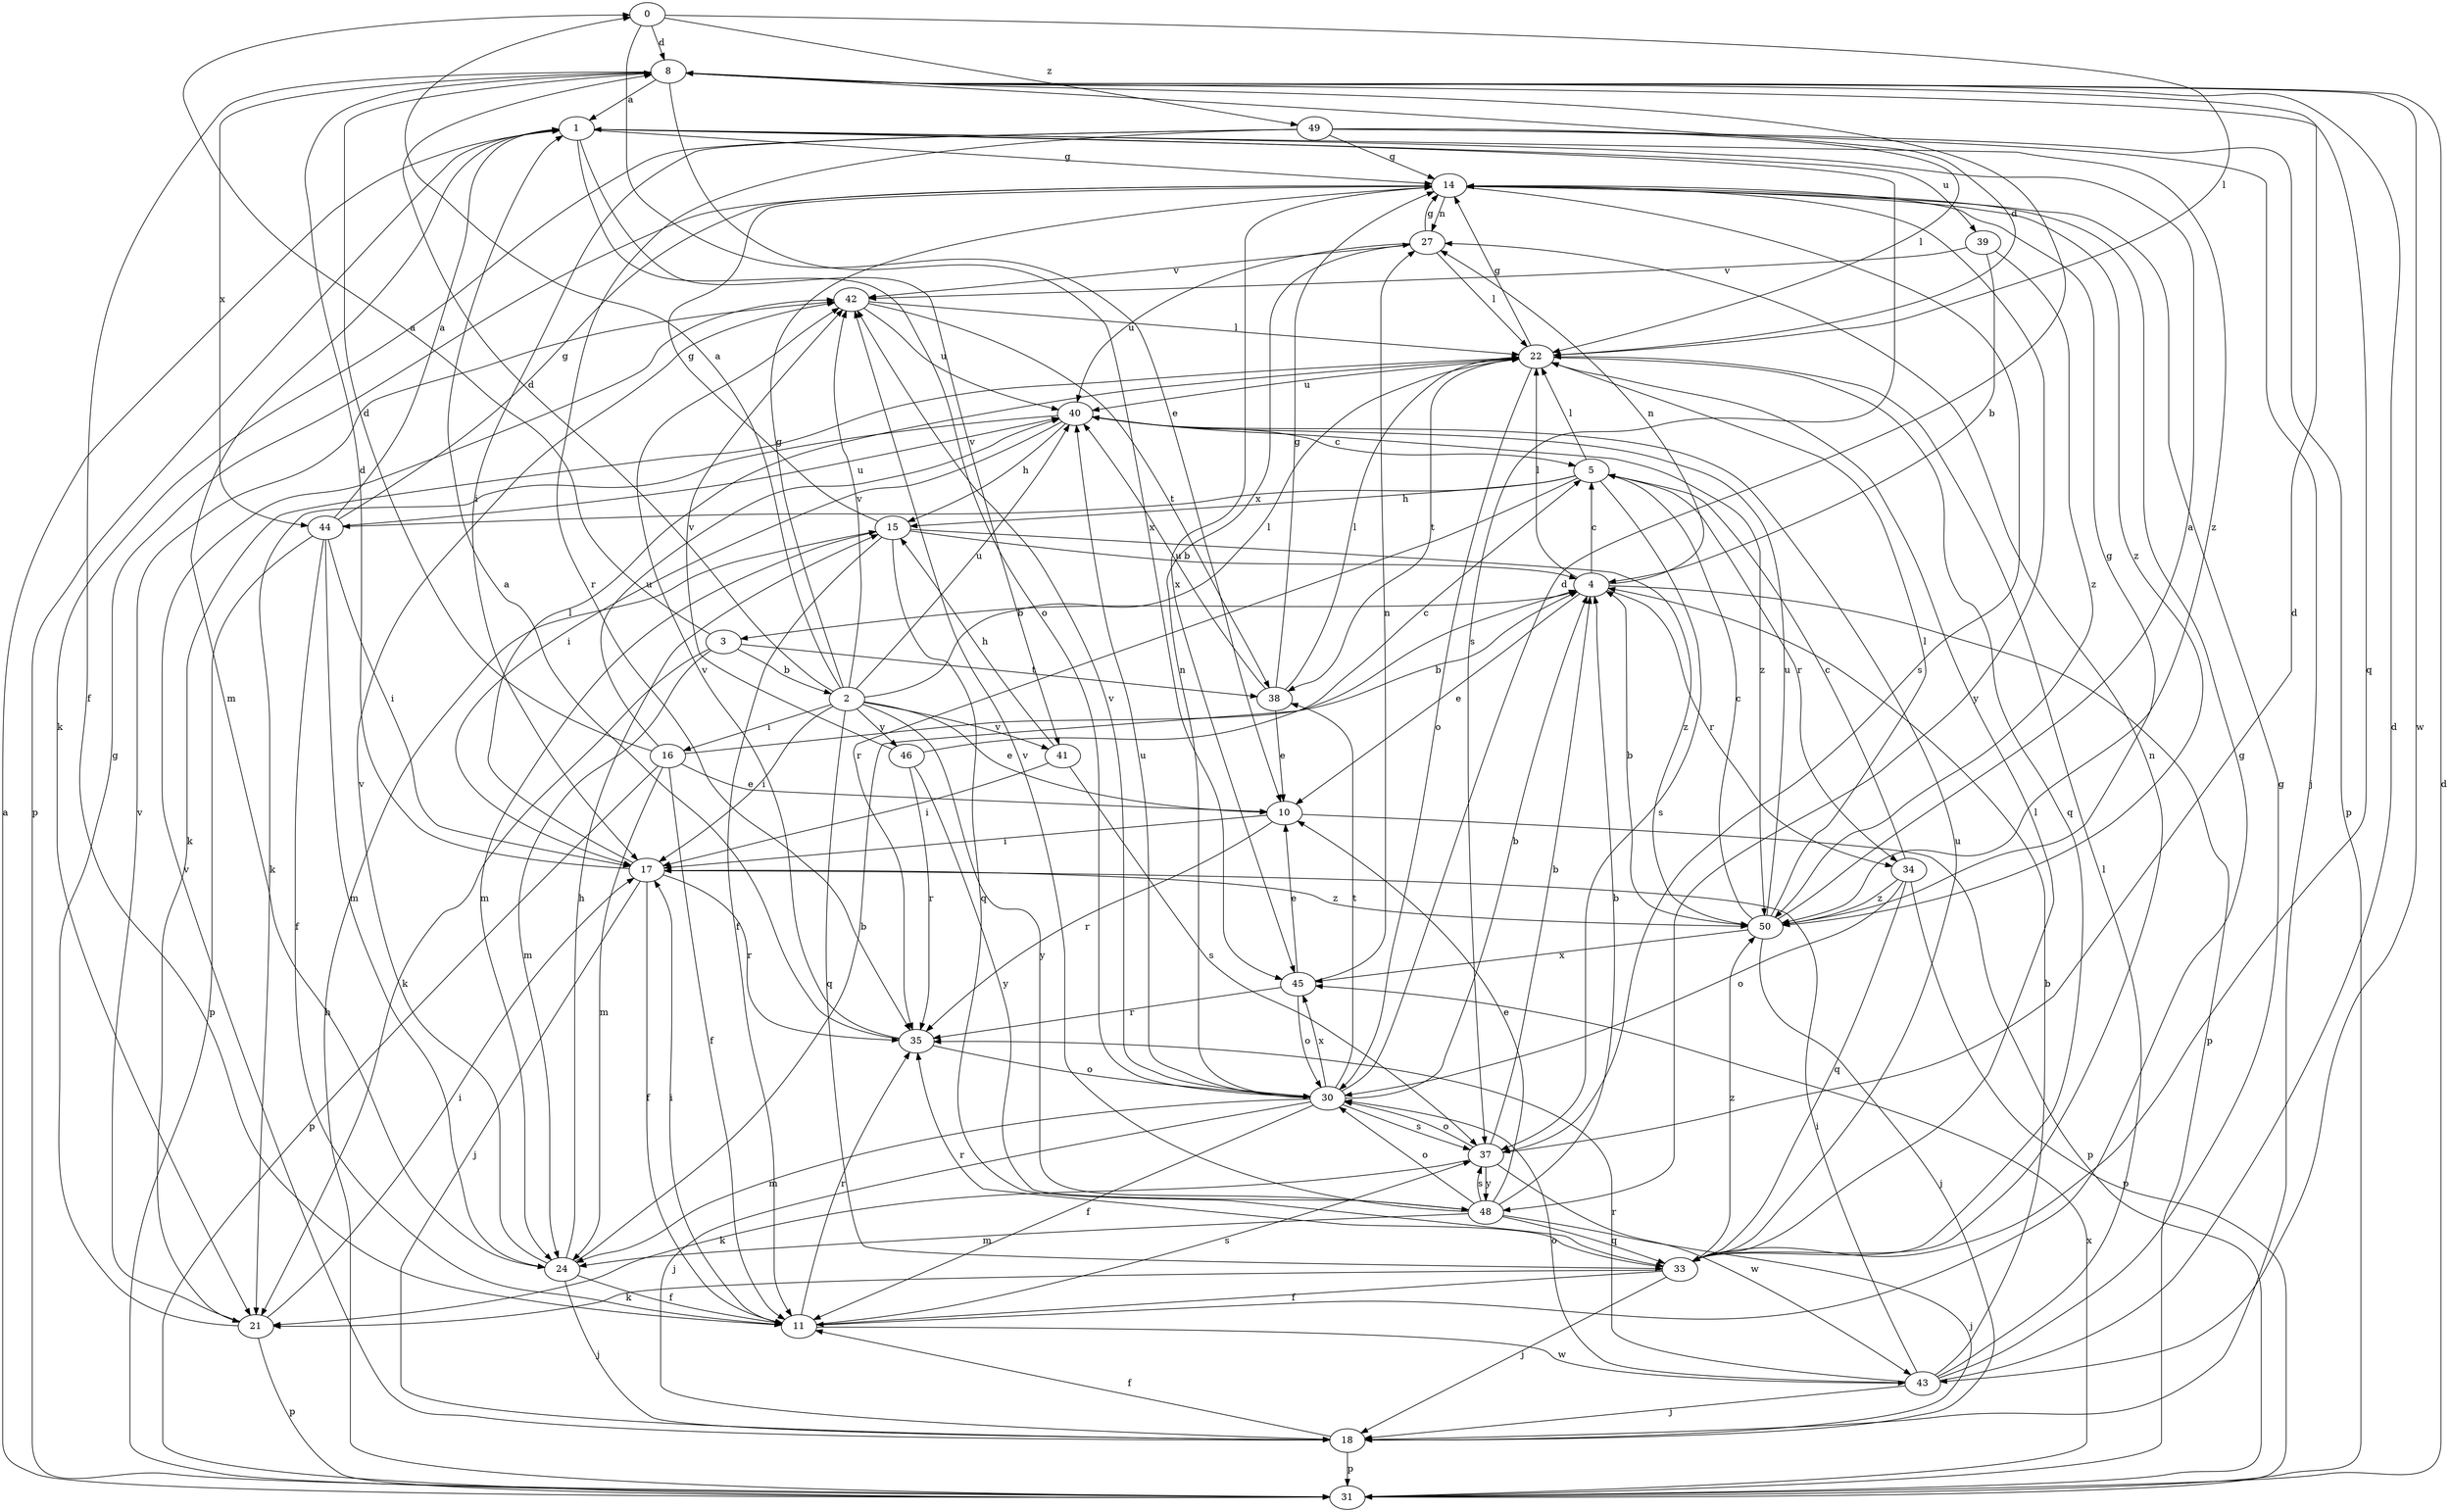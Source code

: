 strict digraph  {
0;
1;
2;
3;
4;
5;
8;
10;
11;
14;
15;
16;
17;
18;
21;
22;
24;
27;
30;
31;
33;
34;
35;
37;
38;
39;
40;
41;
42;
43;
44;
45;
46;
48;
49;
50;
0 -> 8  [label=d];
0 -> 10  [label=e];
0 -> 22  [label=l];
0 -> 49  [label=z];
1 -> 14  [label=g];
1 -> 24  [label=m];
1 -> 30  [label=o];
1 -> 31  [label=p];
1 -> 37  [label=s];
1 -> 39  [label=u];
1 -> 41  [label=v];
1 -> 50  [label=z];
2 -> 0  [label=a];
2 -> 8  [label=d];
2 -> 10  [label=e];
2 -> 14  [label=g];
2 -> 16  [label=i];
2 -> 17  [label=i];
2 -> 22  [label=l];
2 -> 33  [label=q];
2 -> 40  [label=u];
2 -> 41  [label=v];
2 -> 42  [label=v];
2 -> 46  [label=y];
2 -> 48  [label=y];
3 -> 0  [label=a];
3 -> 2  [label=b];
3 -> 21  [label=k];
3 -> 24  [label=m];
3 -> 38  [label=t];
4 -> 3  [label=b];
4 -> 5  [label=c];
4 -> 10  [label=e];
4 -> 22  [label=l];
4 -> 27  [label=n];
4 -> 31  [label=p];
4 -> 34  [label=r];
5 -> 15  [label=h];
5 -> 22  [label=l];
5 -> 34  [label=r];
5 -> 35  [label=r];
5 -> 37  [label=s];
5 -> 44  [label=x];
8 -> 1  [label=a];
8 -> 11  [label=f];
8 -> 33  [label=q];
8 -> 43  [label=w];
8 -> 44  [label=x];
8 -> 45  [label=x];
10 -> 17  [label=i];
10 -> 31  [label=p];
10 -> 35  [label=r];
11 -> 14  [label=g];
11 -> 17  [label=i];
11 -> 35  [label=r];
11 -> 37  [label=s];
11 -> 43  [label=w];
14 -> 27  [label=n];
14 -> 37  [label=s];
14 -> 45  [label=x];
14 -> 48  [label=y];
14 -> 50  [label=z];
15 -> 4  [label=b];
15 -> 11  [label=f];
15 -> 14  [label=g];
15 -> 24  [label=m];
15 -> 33  [label=q];
15 -> 50  [label=z];
16 -> 4  [label=b];
16 -> 8  [label=d];
16 -> 10  [label=e];
16 -> 11  [label=f];
16 -> 24  [label=m];
16 -> 31  [label=p];
16 -> 40  [label=u];
17 -> 8  [label=d];
17 -> 11  [label=f];
17 -> 18  [label=j];
17 -> 22  [label=l];
17 -> 35  [label=r];
17 -> 50  [label=z];
18 -> 11  [label=f];
18 -> 31  [label=p];
18 -> 42  [label=v];
21 -> 14  [label=g];
21 -> 17  [label=i];
21 -> 31  [label=p];
21 -> 42  [label=v];
22 -> 8  [label=d];
22 -> 14  [label=g];
22 -> 21  [label=k];
22 -> 30  [label=o];
22 -> 33  [label=q];
22 -> 38  [label=t];
22 -> 40  [label=u];
24 -> 4  [label=b];
24 -> 11  [label=f];
24 -> 15  [label=h];
24 -> 18  [label=j];
24 -> 42  [label=v];
27 -> 14  [label=g];
27 -> 22  [label=l];
27 -> 40  [label=u];
27 -> 42  [label=v];
30 -> 4  [label=b];
30 -> 8  [label=d];
30 -> 11  [label=f];
30 -> 18  [label=j];
30 -> 24  [label=m];
30 -> 27  [label=n];
30 -> 37  [label=s];
30 -> 38  [label=t];
30 -> 40  [label=u];
30 -> 42  [label=v];
30 -> 45  [label=x];
31 -> 1  [label=a];
31 -> 8  [label=d];
31 -> 15  [label=h];
31 -> 45  [label=x];
33 -> 11  [label=f];
33 -> 18  [label=j];
33 -> 21  [label=k];
33 -> 22  [label=l];
33 -> 27  [label=n];
33 -> 35  [label=r];
33 -> 40  [label=u];
33 -> 50  [label=z];
34 -> 5  [label=c];
34 -> 30  [label=o];
34 -> 31  [label=p];
34 -> 33  [label=q];
34 -> 50  [label=z];
35 -> 1  [label=a];
35 -> 30  [label=o];
35 -> 42  [label=v];
37 -> 4  [label=b];
37 -> 8  [label=d];
37 -> 21  [label=k];
37 -> 30  [label=o];
37 -> 43  [label=w];
37 -> 48  [label=y];
38 -> 10  [label=e];
38 -> 14  [label=g];
38 -> 22  [label=l];
38 -> 40  [label=u];
39 -> 4  [label=b];
39 -> 42  [label=v];
39 -> 50  [label=z];
40 -> 5  [label=c];
40 -> 15  [label=h];
40 -> 17  [label=i];
40 -> 21  [label=k];
40 -> 50  [label=z];
41 -> 15  [label=h];
41 -> 17  [label=i];
41 -> 37  [label=s];
42 -> 22  [label=l];
42 -> 38  [label=t];
42 -> 40  [label=u];
43 -> 4  [label=b];
43 -> 8  [label=d];
43 -> 14  [label=g];
43 -> 17  [label=i];
43 -> 18  [label=j];
43 -> 22  [label=l];
43 -> 30  [label=o];
43 -> 35  [label=r];
44 -> 1  [label=a];
44 -> 11  [label=f];
44 -> 14  [label=g];
44 -> 17  [label=i];
44 -> 24  [label=m];
44 -> 31  [label=p];
44 -> 40  [label=u];
45 -> 10  [label=e];
45 -> 27  [label=n];
45 -> 30  [label=o];
45 -> 35  [label=r];
46 -> 5  [label=c];
46 -> 35  [label=r];
46 -> 42  [label=v];
46 -> 48  [label=y];
48 -> 4  [label=b];
48 -> 10  [label=e];
48 -> 18  [label=j];
48 -> 24  [label=m];
48 -> 30  [label=o];
48 -> 33  [label=q];
48 -> 37  [label=s];
48 -> 42  [label=v];
49 -> 14  [label=g];
49 -> 17  [label=i];
49 -> 18  [label=j];
49 -> 21  [label=k];
49 -> 22  [label=l];
49 -> 31  [label=p];
49 -> 35  [label=r];
50 -> 1  [label=a];
50 -> 4  [label=b];
50 -> 5  [label=c];
50 -> 14  [label=g];
50 -> 18  [label=j];
50 -> 22  [label=l];
50 -> 40  [label=u];
50 -> 45  [label=x];
}
